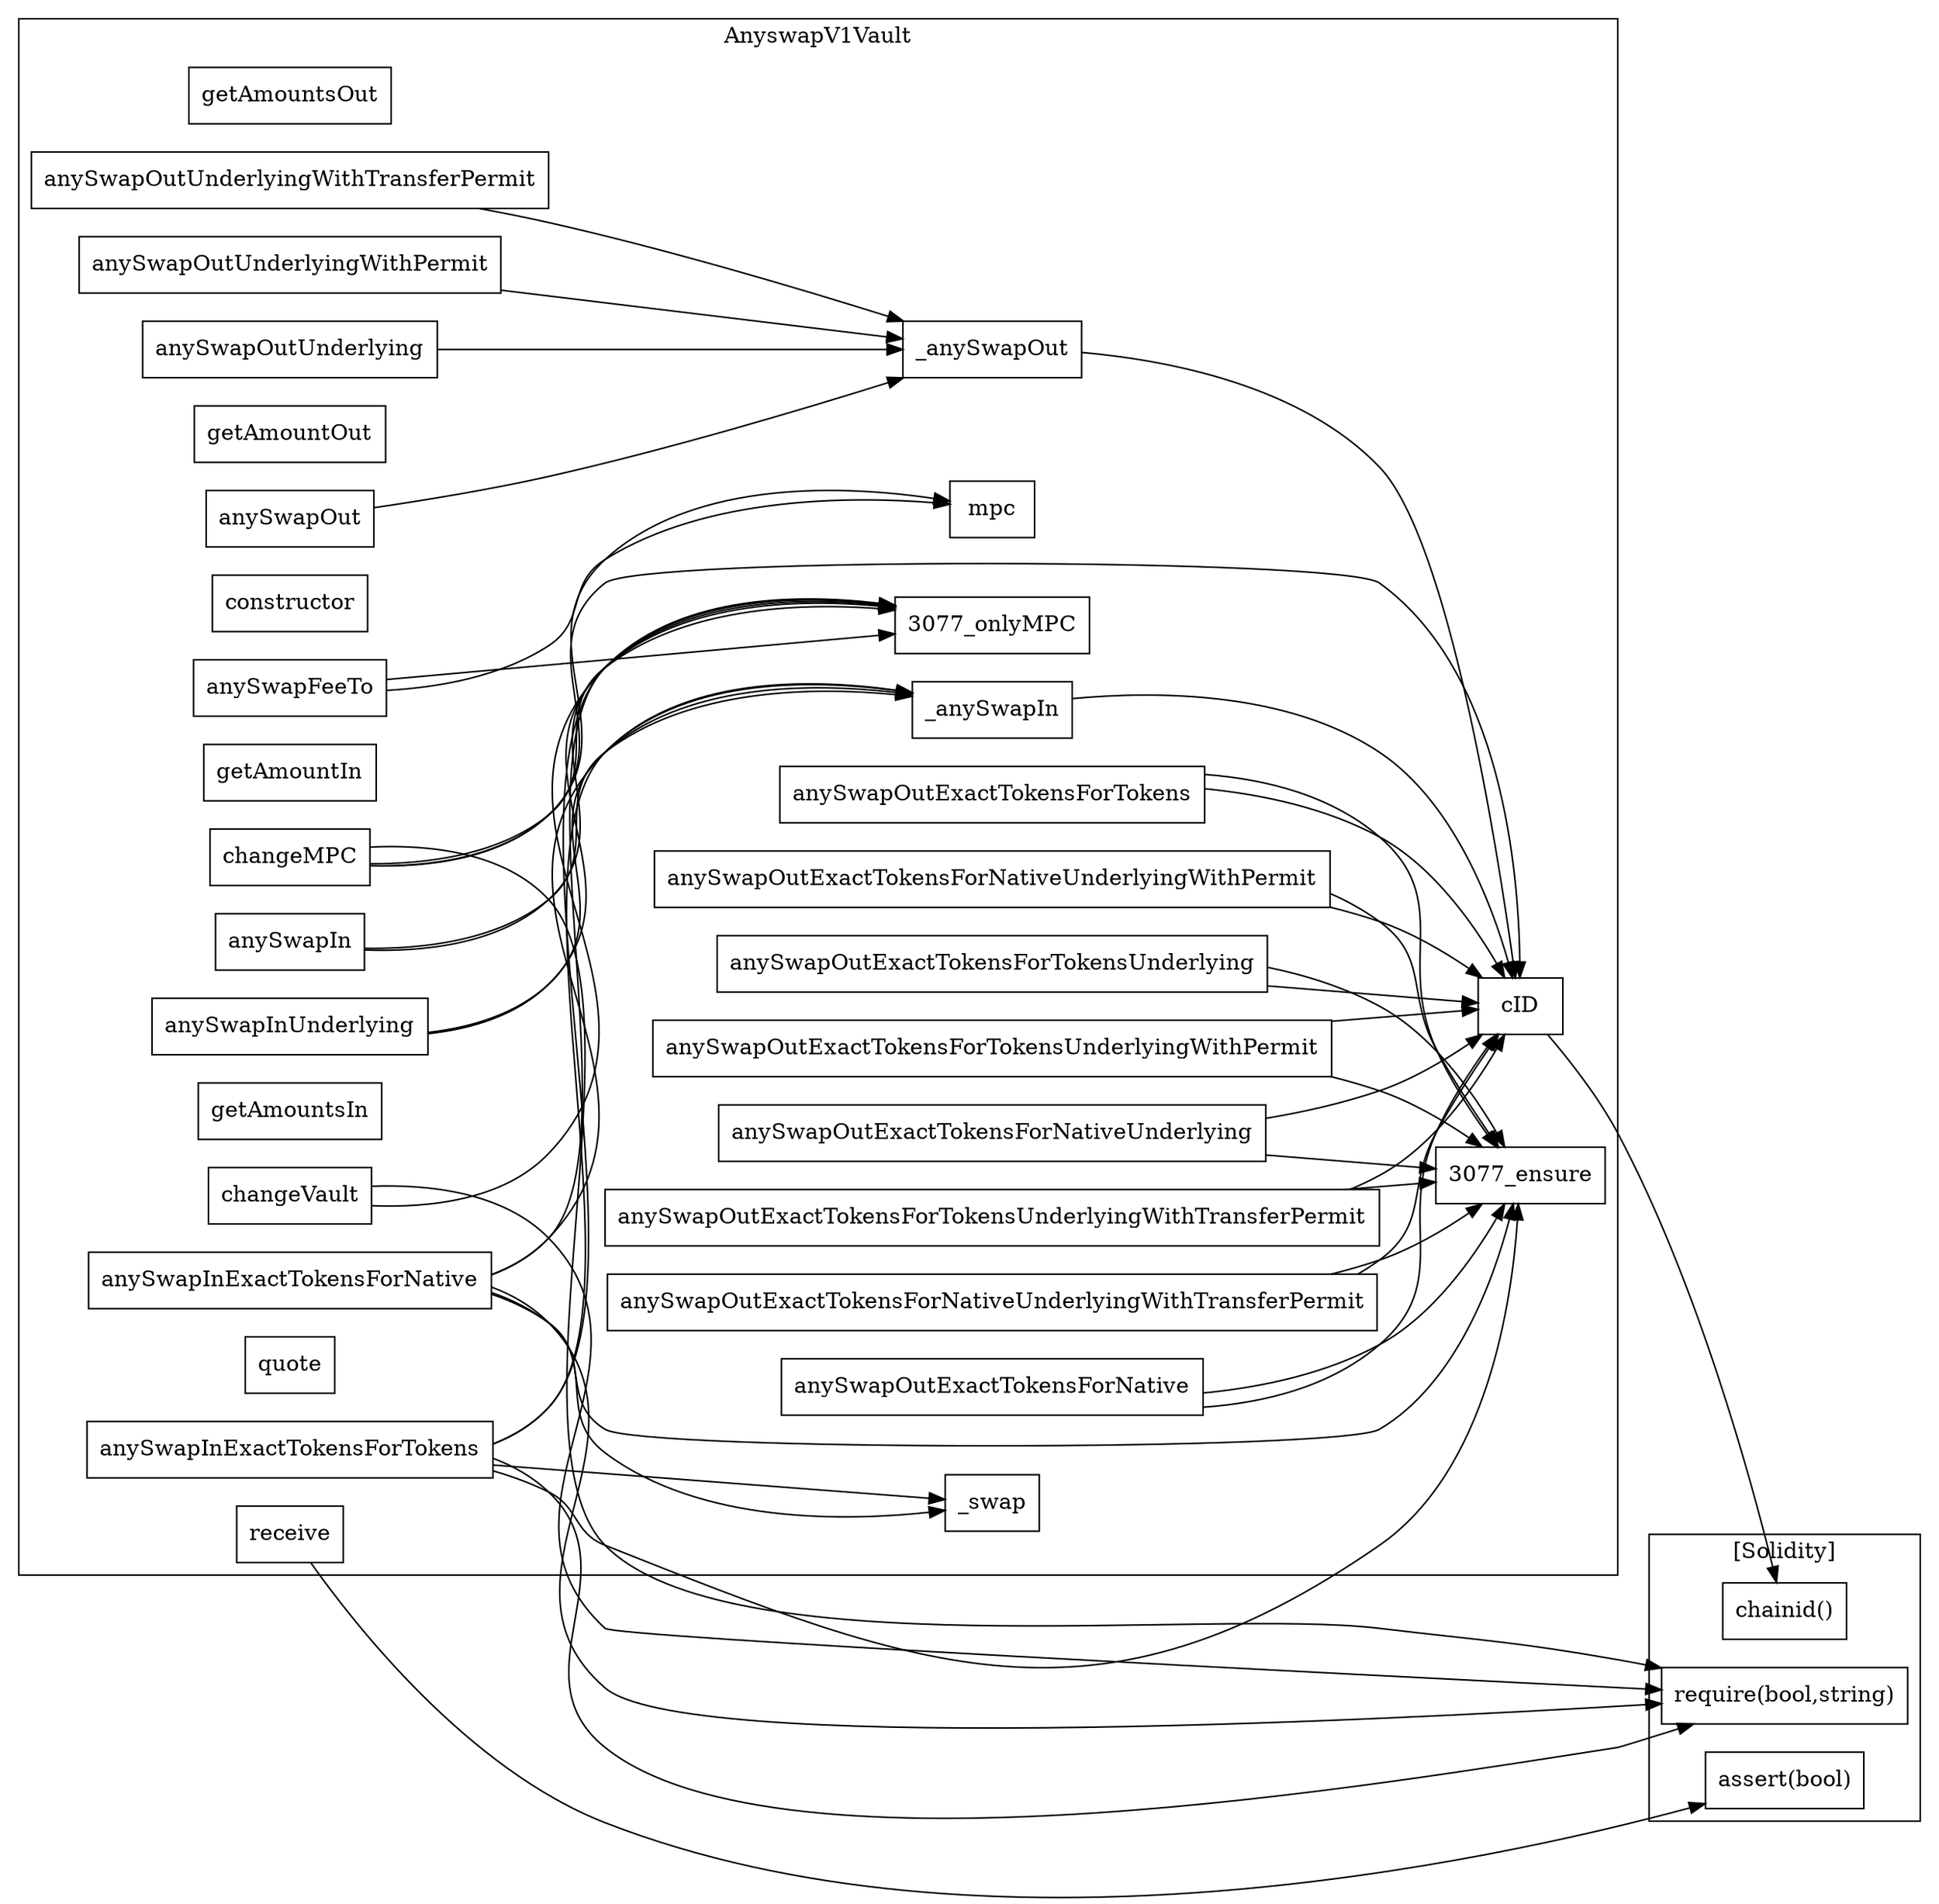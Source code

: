 strict digraph {
rankdir="LR"
node [shape=box]
subgraph cluster_3077_AnyswapV1Vault {
label = "AnyswapV1Vault"
"3077_getAmountsOut" [label="getAmountsOut"]
"3077_anySwapOutUnderlyingWithTransferPermit" [label="anySwapOutUnderlyingWithTransferPermit"]
"3077_anySwapFeeTo" [label="anySwapFeeTo"]
"3077_anySwapOutExactTokensForNative" [label="anySwapOutExactTokensForNative"]
"3077_anySwapOutExactTokensForTokens" [label="anySwapOutExactTokensForTokens"]
"3077_anySwapOutUnderlyingWithPermit" [label="anySwapOutUnderlyingWithPermit"]
"3077_anySwapOutExactTokensForNativeUnderlying" [label="anySwapOutExactTokensForNativeUnderlying"]
"3077_getAmountOut" [label="getAmountOut"]
"3077_anySwapOutExactTokensForTokensUnderlyingWithTransferPermit" [label="anySwapOutExactTokensForTokensUnderlyingWithTransferPermit"]
"3077_anySwapInExactTokensForTokens" [label="anySwapInExactTokensForTokens"]
"3077_constructor" [label="constructor"]
"3077_anySwapOutUnderlying" [label="anySwapOutUnderlying"]
"3077_anySwapOutExactTokensForNativeUnderlyingWithTransferPermit" [label="anySwapOutExactTokensForNativeUnderlyingWithTransferPermit"]
"3077_getAmountIn" [label="getAmountIn"]
"3077__swap" [label="_swap"]
"3077__anySwapOut" [label="_anySwapOut"]
"3077_changeVault" [label="changeVault"]
"3077_anySwapIn" [label="anySwapIn"]
"3077_anySwapOutExactTokensForNativeUnderlyingWithPermit" [label="anySwapOutExactTokensForNativeUnderlyingWithPermit"]
"3077_anySwapInUnderlying" [label="anySwapInUnderlying"]
"3077_mpc" [label="mpc"]
"3077_anySwapOutExactTokensForTokensUnderlying" [label="anySwapOutExactTokensForTokensUnderlying"]
"3077_getAmountsIn" [label="getAmountsIn"]
"3077_anySwapInExactTokensForNative" [label="anySwapInExactTokensForNative"]
"3077_anySwapOut" [label="anySwapOut"]
"3077__anySwapIn" [label="_anySwapIn"]
"3077_anySwapOutExactTokensForTokensUnderlyingWithPermit" [label="anySwapOutExactTokensForTokensUnderlyingWithPermit"]
"3077_cID" [label="cID"]
"3077_quote" [label="quote"]
"3077_changeMPC" [label="changeMPC"]
"3077_receive" [label="receive"]
"3077_anySwapInUnderlying" -> "3077_onlyMPC"
"3077_anySwapOutExactTokensForTokensUnderlyingWithTransferPermit" -> "3077_ensure"
"3077_anySwapOutExactTokensForTokensUnderlyingWithTransferPermit" -> "3077_cID"
"3077_anySwapInExactTokensForNative" -> "3077__anySwapIn"
"3077_anySwapOutExactTokensForTokensUnderlyingWithPermit" -> "3077_ensure"
"3077_changeVault" -> "3077_onlyMPC"
"3077_anySwapInUnderlying" -> "3077__anySwapIn"
"3077_anySwapIn" -> "3077_onlyMPC"
"3077_anySwapInExactTokensForTokens" -> "3077__swap"
"3077_anySwapOutExactTokensForNative" -> "3077_ensure"
"3077_anySwapOutExactTokensForTokensUnderlyingWithPermit" -> "3077_cID"
"3077_anySwapOutExactTokensForTokens" -> "3077_cID"
"3077_anySwapOutExactTokensForNativeUnderlying" -> "3077_cID"
"3077__anySwapIn" -> "3077_cID"
"3077_anySwapInExactTokensForTokens" -> "3077__anySwapIn"
"3077_changeMPC" -> "3077_onlyMPC"
"3077_anySwapFeeTo" -> "3077_mpc"
"3077_anySwapOutUnderlyingWithTransferPermit" -> "3077__anySwapOut"
"3077__anySwapOut" -> "3077_cID"
"3077_anySwapInExactTokensForTokens" -> "3077_ensure"
"3077_anySwapOutExactTokensForNativeUnderlying" -> "3077_ensure"
"3077_anySwapFeeTo" -> "3077_onlyMPC"
"3077_changeMPC" -> "3077_cID"
"3077_anySwapOut" -> "3077__anySwapOut"
"3077_anySwapInExactTokensForTokens" -> "3077_onlyMPC"
"3077_anySwapInExactTokensForNative" -> "3077_onlyMPC"
"3077_anySwapOutUnderlyingWithPermit" -> "3077__anySwapOut"
"3077_anySwapOutUnderlying" -> "3077__anySwapOut"
"3077_anySwapOutExactTokensForTokens" -> "3077_ensure"
"3077_anySwapInExactTokensForNative" -> "3077_ensure"
"3077_anySwapOutExactTokensForTokensUnderlying" -> "3077_ensure"
"3077_changeMPC" -> "3077_mpc"
"3077_anySwapIn" -> "3077__anySwapIn"
"3077_anySwapOutExactTokensForNative" -> "3077_cID"
"3077_anySwapOutExactTokensForNativeUnderlyingWithPermit" -> "3077_cID"
"3077_anySwapOutExactTokensForNativeUnderlyingWithTransferPermit" -> "3077_ensure"
"3077_anySwapOutExactTokensForTokensUnderlying" -> "3077_cID"
"3077_anySwapOutExactTokensForNativeUnderlyingWithTransferPermit" -> "3077_cID"
"3077_anySwapOutExactTokensForNativeUnderlyingWithPermit" -> "3077_ensure"
"3077_anySwapInExactTokensForNative" -> "3077__swap"
}subgraph cluster_solidity {
label = "[Solidity]"
"assert(bool)" 
"chainid()" 
"require(bool,string)" 
"3077_changeMPC" -> "require(bool,string)"
"3077_changeVault" -> "require(bool,string)"
"3077_cID" -> "chainid()"
"3077_anySwapInExactTokensForNative" -> "require(bool,string)"
"3077_anySwapInExactTokensForTokens" -> "require(bool,string)"
"3077_receive" -> "assert(bool)"
}
}